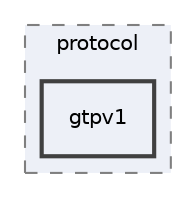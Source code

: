 digraph "/Users/jlu/zeek/src/packet_analysis/protocol/gtpv1"
{
 // LATEX_PDF_SIZE
  edge [fontname="Helvetica",fontsize="10",labelfontname="Helvetica",labelfontsize="10"];
  node [fontname="Helvetica",fontsize="10",shape=record];
  compound=true
  subgraph clusterdir_d66370ba551cea76de8be34d28adc26c {
    graph [ bgcolor="#edf0f7", pencolor="grey50", style="filled,dashed,", label="protocol", fontname="Helvetica", fontsize="10", URL="dir_d66370ba551cea76de8be34d28adc26c.html"]
  dir_4e485294040c8c6ac09348c8a5d24f1f [shape=box, label="gtpv1", style="filled,bold,", fillcolor="#edf0f7", color="grey25", URL="dir_4e485294040c8c6ac09348c8a5d24f1f.html"];
  }
}
